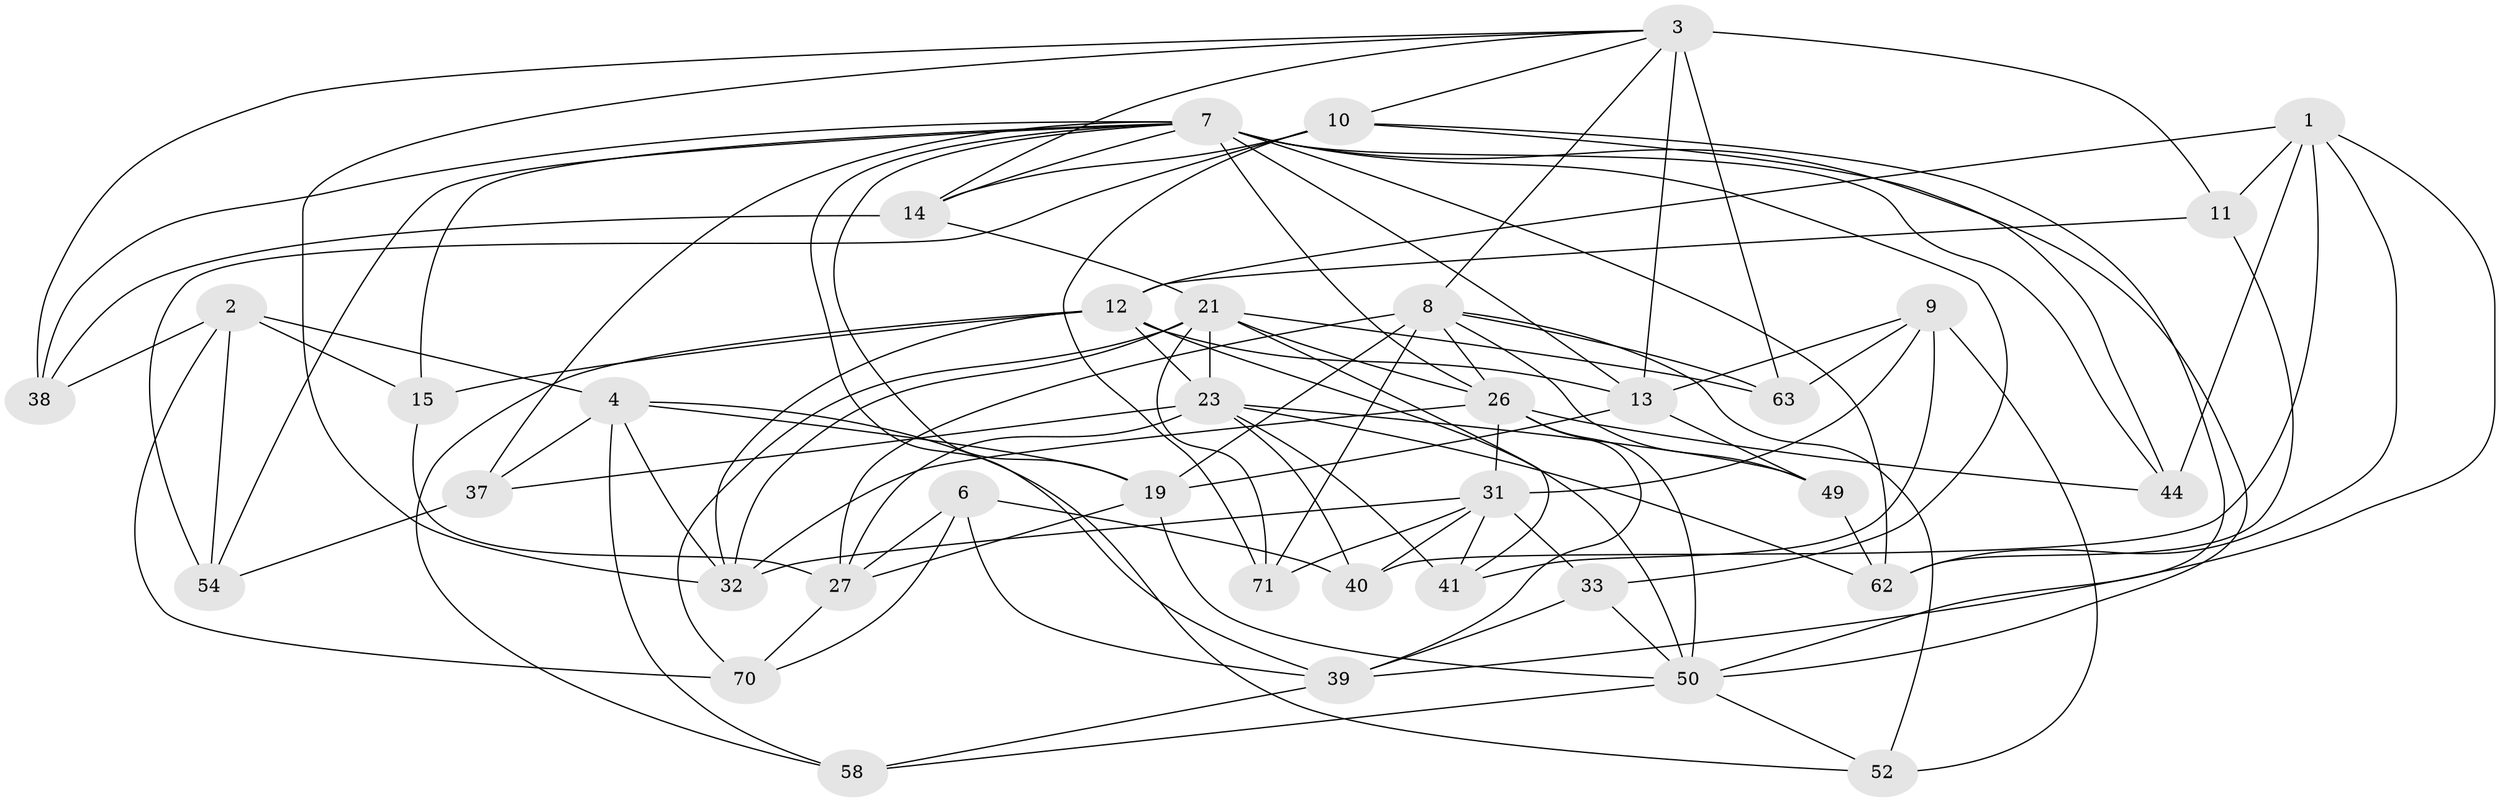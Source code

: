 // original degree distribution, {4: 1.0}
// Generated by graph-tools (version 1.1) at 2025/16/03/09/25 04:16:19]
// undirected, 37 vertices, 104 edges
graph export_dot {
graph [start="1"]
  node [color=gray90,style=filled];
  1 [super="+17"];
  2 [super="+5"];
  3 [super="+42+22"];
  4 [super="+29"];
  6;
  7 [super="+20+65+16+68"];
  8 [super="+18"];
  9 [super="+45"];
  10 [super="+36+73"];
  11;
  12 [super="+72+30"];
  13 [super="+57"];
  14 [super="+47+24"];
  15;
  19 [super="+59"];
  21 [super="+55+56"];
  23 [super="+28"];
  26 [super="+34+51"];
  27 [super="+48"];
  31 [super="+35+64"];
  32 [super="+43"];
  33;
  37;
  38;
  39 [super="+46"];
  40;
  41;
  44;
  49;
  50 [super="+61+53"];
  52;
  54 [super="+66"];
  58;
  62 [super="+67"];
  63;
  70;
  71;
  1 -- 44;
  1 -- 40;
  1 -- 11;
  1 -- 39;
  1 -- 12;
  1 -- 62;
  2 -- 70;
  2 -- 4;
  2 -- 54 [weight=2];
  2 -- 38;
  2 -- 15;
  3 -- 14;
  3 -- 10;
  3 -- 8;
  3 -- 11;
  3 -- 63;
  3 -- 32;
  3 -- 13;
  3 -- 38;
  4 -- 58;
  4 -- 19;
  4 -- 37;
  4 -- 52;
  4 -- 32;
  6 -- 40;
  6 -- 70;
  6 -- 27;
  6 -- 39;
  7 -- 15;
  7 -- 44;
  7 -- 19;
  7 -- 33;
  7 -- 13;
  7 -- 38;
  7 -- 62 [weight=2];
  7 -- 50;
  7 -- 54;
  7 -- 37;
  7 -- 39;
  7 -- 26;
  7 -- 14;
  8 -- 49;
  8 -- 52;
  8 -- 63;
  8 -- 19;
  8 -- 26;
  8 -- 71;
  8 -- 27;
  9 -- 41;
  9 -- 63;
  9 -- 31 [weight=2];
  9 -- 52;
  9 -- 13;
  10 -- 54 [weight=2];
  10 -- 44;
  10 -- 14 [weight=2];
  10 -- 50;
  10 -- 71;
  11 -- 62;
  11 -- 12;
  12 -- 58;
  12 -- 50;
  12 -- 13;
  12 -- 15;
  12 -- 32;
  12 -- 23;
  13 -- 49;
  13 -- 19;
  14 -- 38;
  14 -- 21;
  15 -- 27;
  19 -- 27;
  19 -- 50;
  21 -- 63;
  21 -- 41;
  21 -- 71;
  21 -- 23 [weight=3];
  21 -- 70;
  21 -- 26;
  21 -- 32;
  23 -- 40;
  23 -- 49;
  23 -- 37;
  23 -- 41;
  23 -- 27;
  23 -- 62;
  26 -- 32;
  26 -- 44;
  26 -- 31;
  26 -- 50;
  26 -- 39;
  27 -- 70;
  31 -- 71;
  31 -- 40;
  31 -- 32;
  31 -- 41;
  31 -- 33;
  33 -- 50;
  33 -- 39;
  37 -- 54;
  39 -- 58;
  49 -- 62;
  50 -- 58;
  50 -- 52;
}
